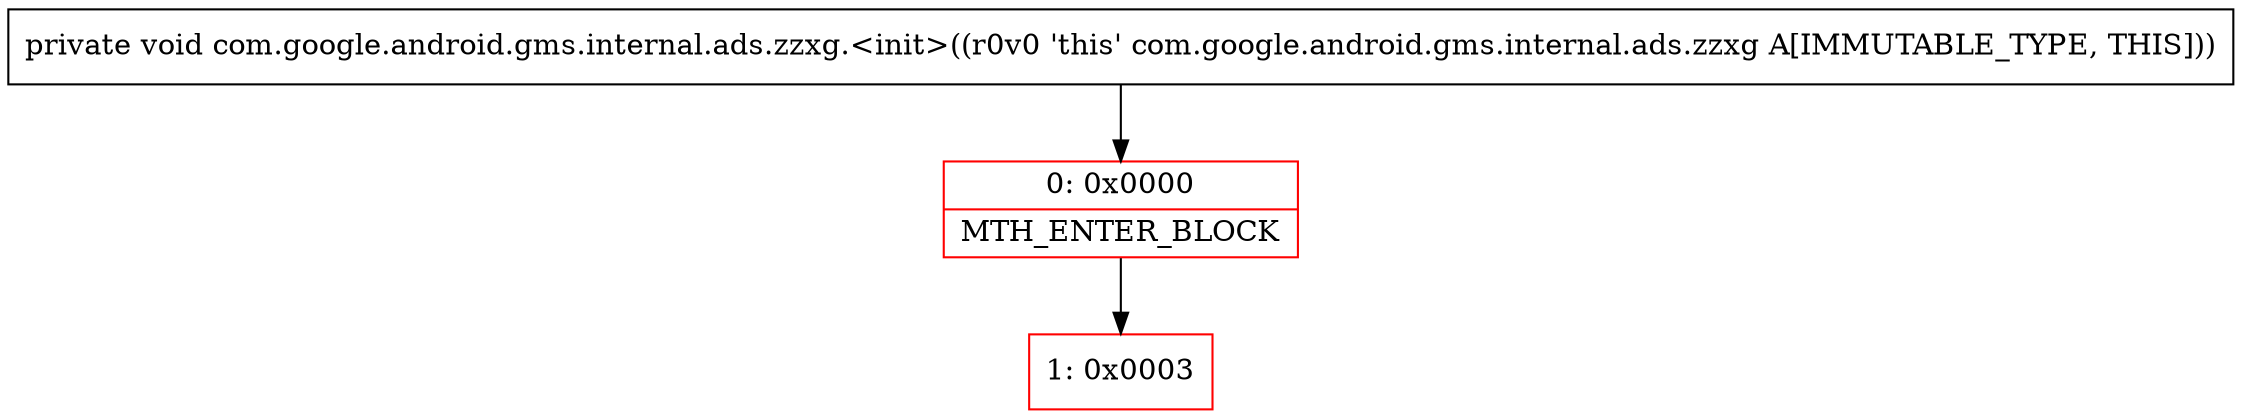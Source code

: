 digraph "CFG forcom.google.android.gms.internal.ads.zzxg.\<init\>()V" {
subgraph cluster_Region_1176895429 {
label = "R(0)";
node [shape=record,color=blue];
}
Node_0 [shape=record,color=red,label="{0\:\ 0x0000|MTH_ENTER_BLOCK\l}"];
Node_1 [shape=record,color=red,label="{1\:\ 0x0003}"];
MethodNode[shape=record,label="{private void com.google.android.gms.internal.ads.zzxg.\<init\>((r0v0 'this' com.google.android.gms.internal.ads.zzxg A[IMMUTABLE_TYPE, THIS])) }"];
MethodNode -> Node_0;
Node_0 -> Node_1;
}

